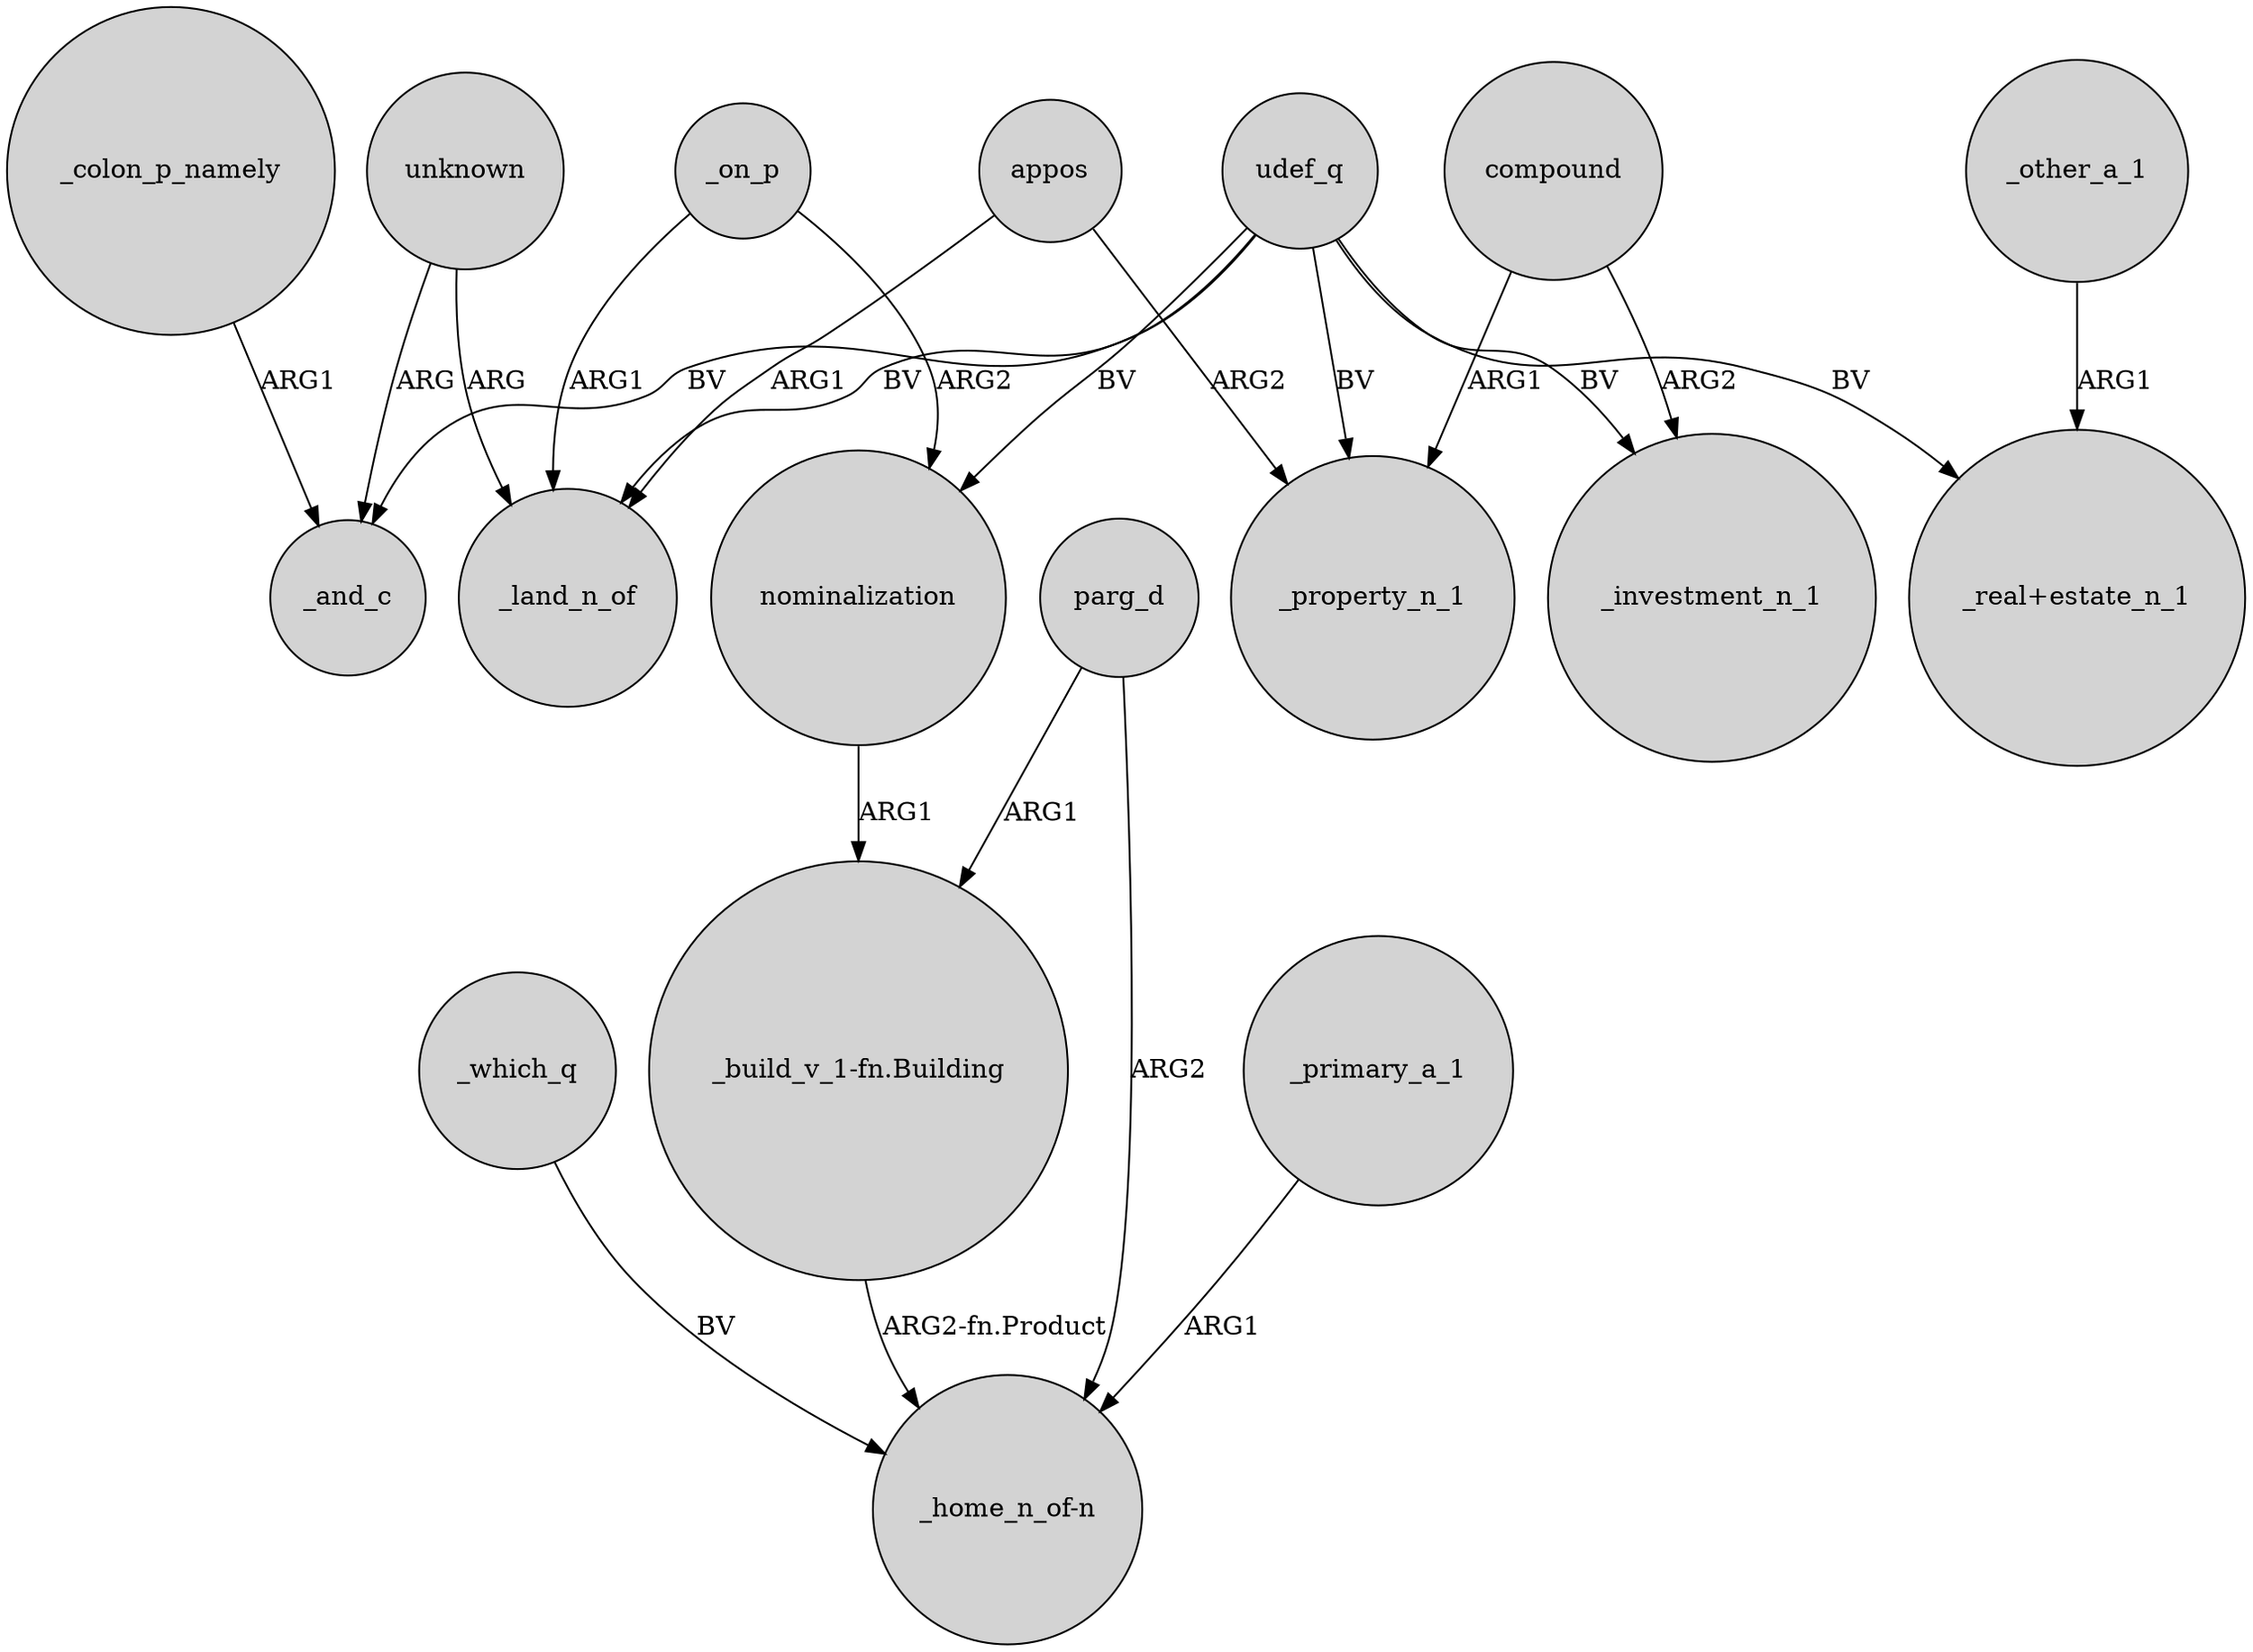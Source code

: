digraph {
	node [shape=circle style=filled]
	_which_q -> "_home_n_of-n" [label=BV]
	compound -> _property_n_1 [label=ARG1]
	_on_p -> nominalization [label=ARG2]
	appos -> _property_n_1 [label=ARG2]
	unknown -> _land_n_of [label=ARG]
	nominalization -> "_build_v_1-fn.Building" [label=ARG1]
	compound -> _investment_n_1 [label=ARG2]
	udef_q -> _land_n_of [label=BV]
	"_build_v_1-fn.Building" -> "_home_n_of-n" [label="ARG2-fn.Product"]
	appos -> _land_n_of [label=ARG1]
	unknown -> _and_c [label=ARG]
	parg_d -> "_build_v_1-fn.Building" [label=ARG1]
	udef_q -> "_real+estate_n_1" [label=BV]
	udef_q -> _property_n_1 [label=BV]
	_other_a_1 -> "_real+estate_n_1" [label=ARG1]
	udef_q -> nominalization [label=BV]
	_colon_p_namely -> _and_c [label=ARG1]
	udef_q -> _investment_n_1 [label=BV]
	parg_d -> "_home_n_of-n" [label=ARG2]
	udef_q -> _and_c [label=BV]
	_primary_a_1 -> "_home_n_of-n" [label=ARG1]
	_on_p -> _land_n_of [label=ARG1]
}
